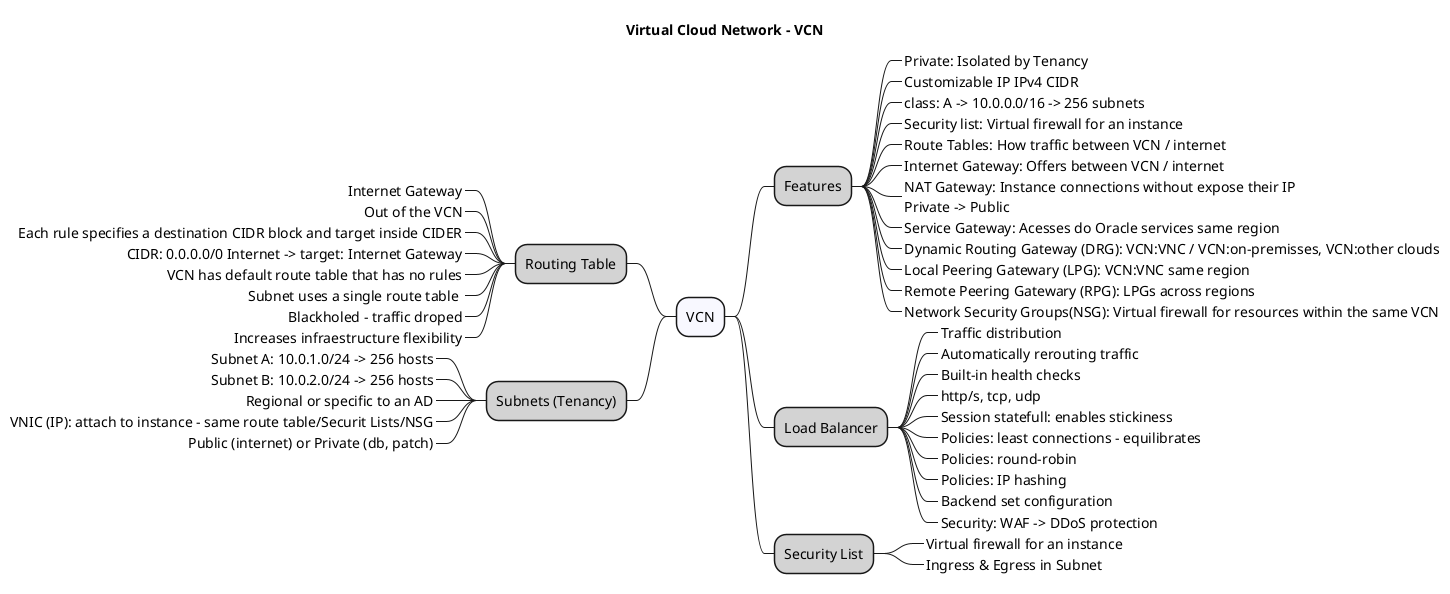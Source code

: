 @startmindmap

Title "Virtual Cloud Network - VCN"

*[#F8F8FF]  VCN

**[#LightGray] Features

***_ Private: Isolated by Tenancy
***_ Customizable IP IPv4 CIDR
***_ class: A -> 10.0.0.0/16 -> 256 subnets
***_ Security list: Virtual firewall for an instance
***_ Route Tables: How traffic between VCN / internet
***_ Internet Gateway: Offers between VCN / internet
***_ NAT Gateway: Instance connections without expose their IP\nPrivate -> Public
***_ Service Gateway: Acesses do Oracle services same region
***_ Dynamic Routing Gateway (DRG): VCN:VNC / VCN:on-premisses, VCN:other clouds
***_ Local Peering Gatewary (LPG): VCN:VNC same region
***_ Remote Peering Gatewary (RPG): LPGs across regions
***_ Network Security Groups(NSG): Virtual firewall for resources within the same VCN

**[#LightGray] Load Balancer
***_ Traffic distribution
***_ Automatically rerouting traffic 
***_ Built-in health checks
***_ http/s, tcp, udp
***_ Session statefull: enables stickiness
***_ Policies: least connections - equilibrates
***_ Policies: round-robin
***_ Policies: IP hashing
***_ Backend set configuration
***_ Security: WAF -> DDoS protection


**[#LightGray] Security List
***_ Virtual firewall for an instance
***_ Ingress & Egress in Subnet

left side

**[#LightGray] Routing Table
***_ Internet Gateway
***_ Out of the VCN
***_ Each rule specifies a destination CIDR block and target inside CIDER
***_ CIDR: 0.0.0.0/0 Internet -> target: Internet Gateway
***_ VCN has default route table that has no rules
***_ Subnet uses a single route table 
***_ Blackholed - traffic droped
***_ Increases infraestructure flexibility

**[#LightGray] Subnets (Tenancy)
***_ Subnet A: 10.0.1.0/24 -> 256 hosts
***_ Subnet B: 10.0.2.0/24 -> 256 hosts
***_ Regional or specific to an AD
***_ VNIC (IP): attach to instance - same route table/Securit Lists/NSG
***_ Public (internet) or Private (db, patch)

@endmindmap
